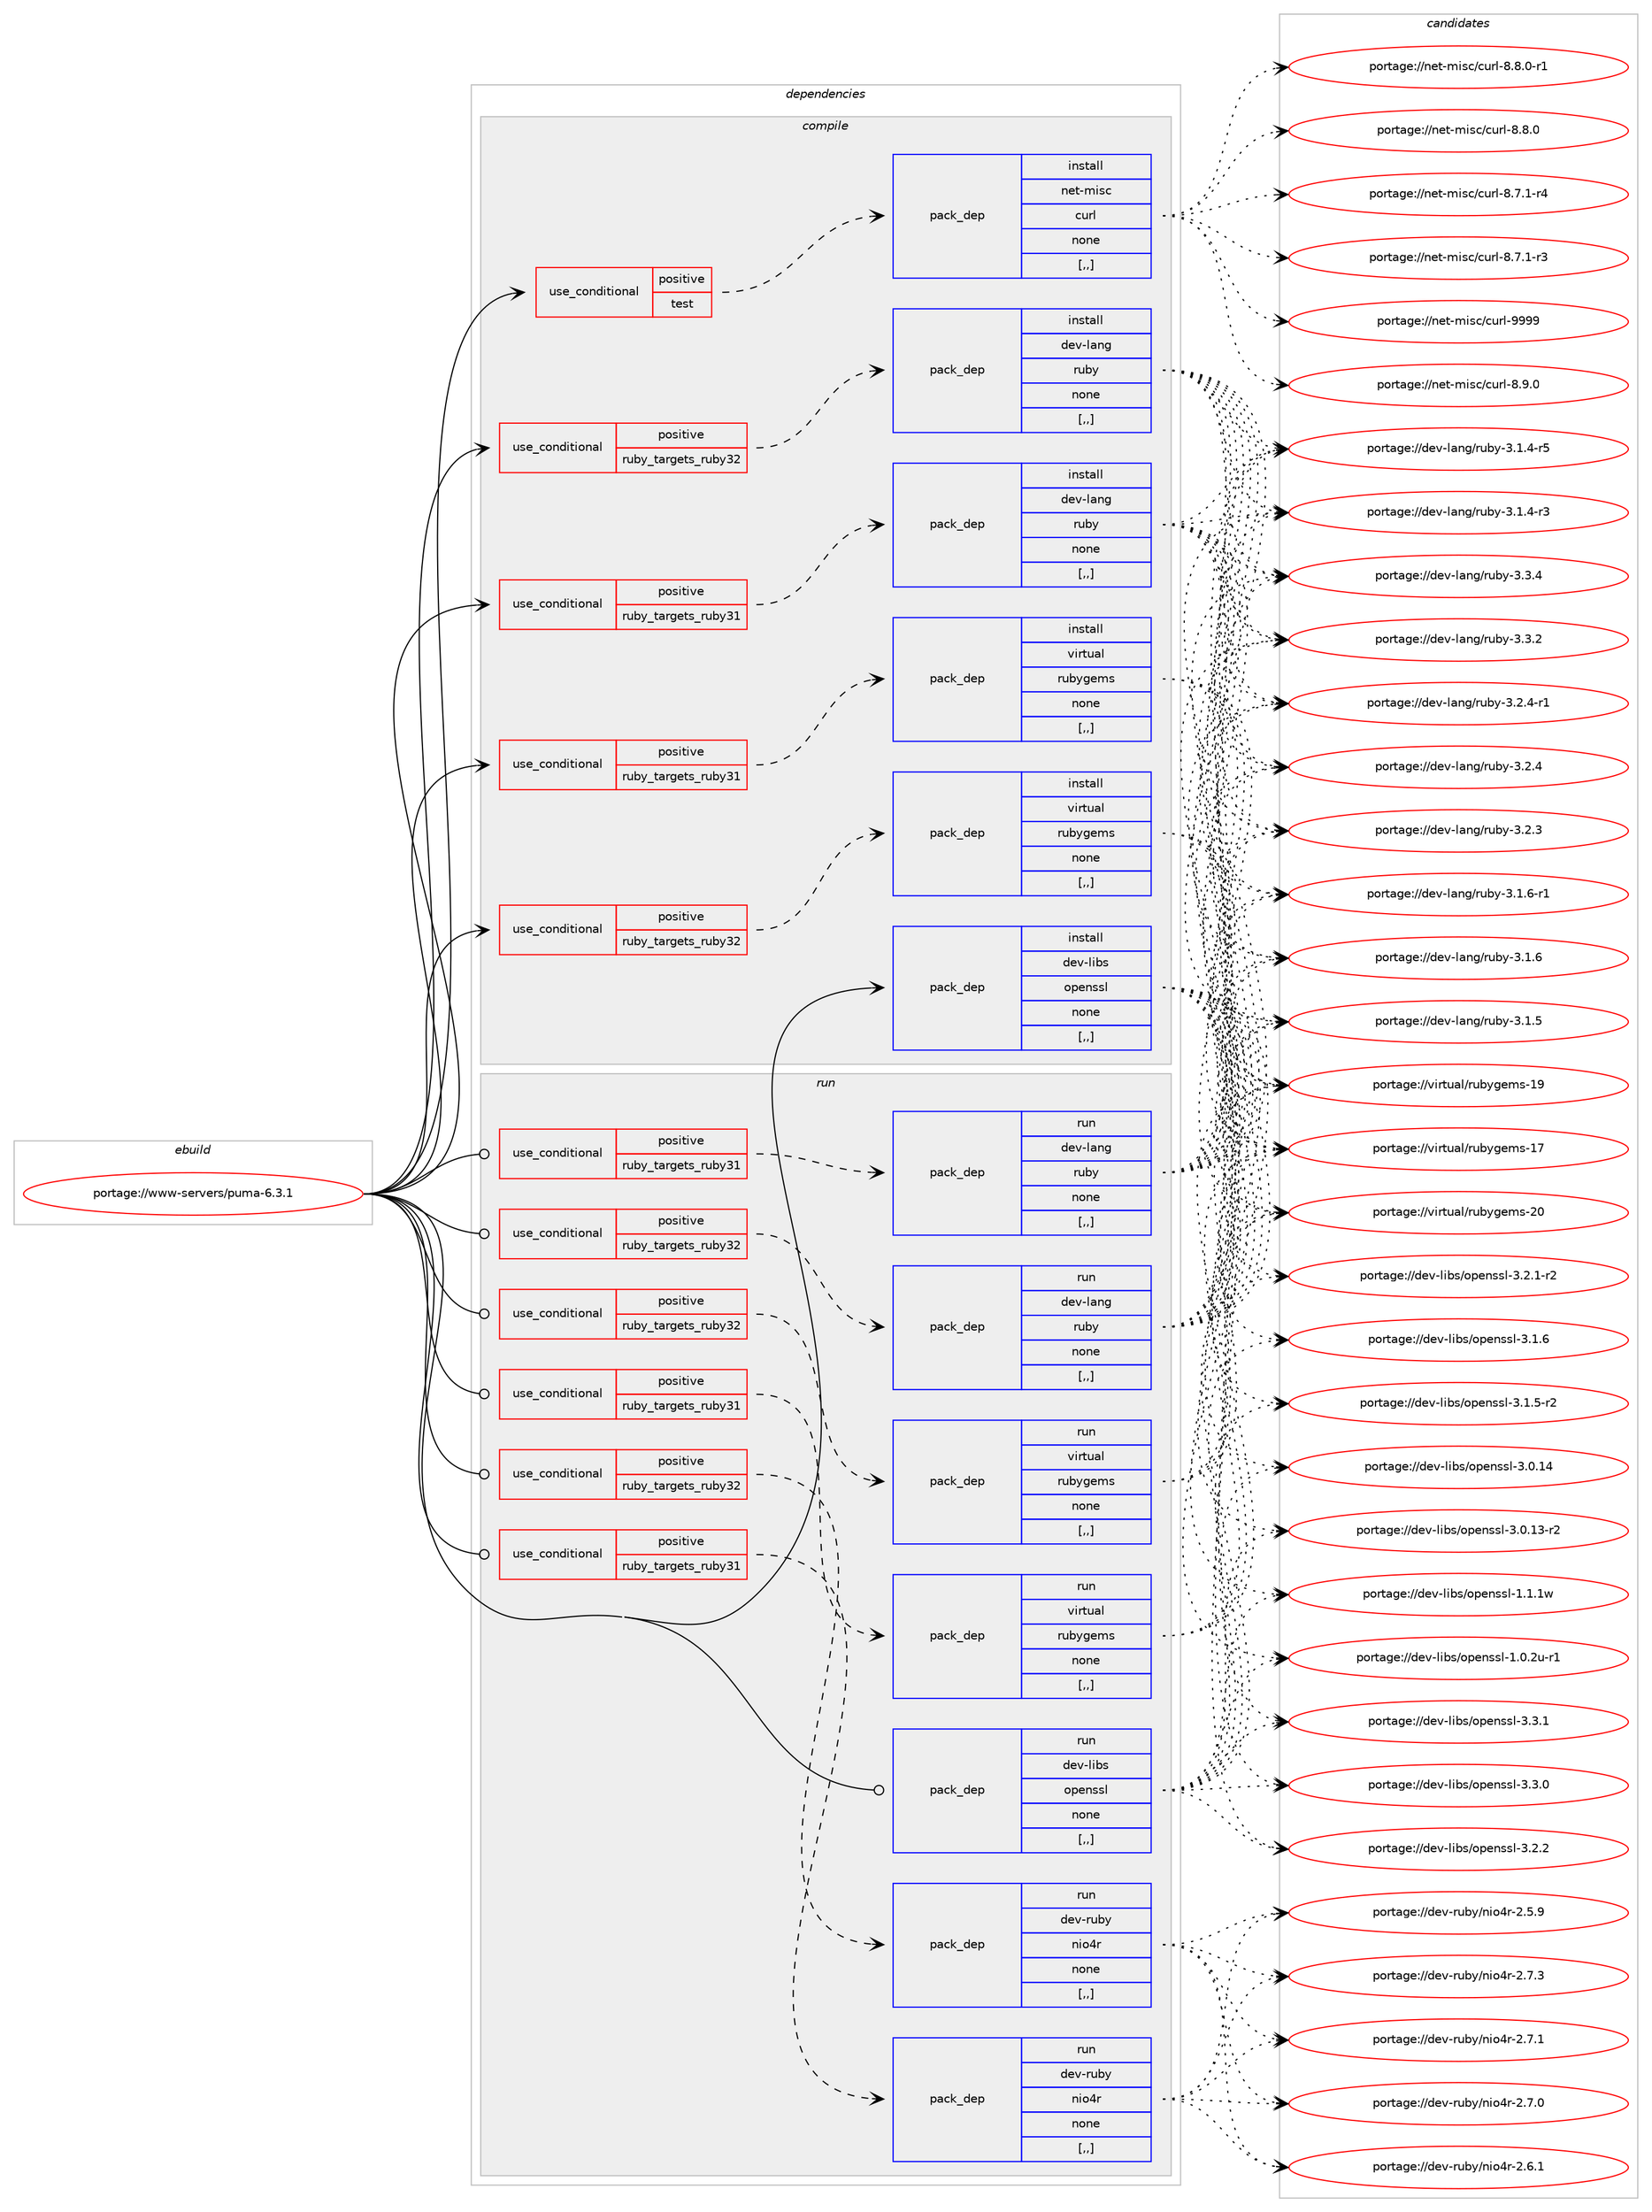digraph prolog {

# *************
# Graph options
# *************

newrank=true;
concentrate=true;
compound=true;
graph [rankdir=LR,fontname=Helvetica,fontsize=10,ranksep=1.5];#, ranksep=2.5, nodesep=0.2];
edge  [arrowhead=vee];
node  [fontname=Helvetica,fontsize=10];

# **********
# The ebuild
# **********

subgraph cluster_leftcol {
color=gray;
label=<<i>ebuild</i>>;
id [label="portage://www-servers/puma-6.3.1", color=red, width=4, href="../www-servers/puma-6.3.1.svg"];
}

# ****************
# The dependencies
# ****************

subgraph cluster_midcol {
color=gray;
label=<<i>dependencies</i>>;
subgraph cluster_compile {
fillcolor="#eeeeee";
style=filled;
label=<<i>compile</i>>;
subgraph cond121486 {
dependency455012 [label=<<TABLE BORDER="0" CELLBORDER="1" CELLSPACING="0" CELLPADDING="4"><TR><TD ROWSPAN="3" CELLPADDING="10">use_conditional</TD></TR><TR><TD>positive</TD></TR><TR><TD>ruby_targets_ruby31</TD></TR></TABLE>>, shape=none, color=red];
subgraph pack330155 {
dependency455013 [label=<<TABLE BORDER="0" CELLBORDER="1" CELLSPACING="0" CELLPADDING="4" WIDTH="220"><TR><TD ROWSPAN="6" CELLPADDING="30">pack_dep</TD></TR><TR><TD WIDTH="110">install</TD></TR><TR><TD>dev-lang</TD></TR><TR><TD>ruby</TD></TR><TR><TD>none</TD></TR><TR><TD>[,,]</TD></TR></TABLE>>, shape=none, color=blue];
}
dependency455012:e -> dependency455013:w [weight=20,style="dashed",arrowhead="vee"];
}
id:e -> dependency455012:w [weight=20,style="solid",arrowhead="vee"];
subgraph cond121487 {
dependency455014 [label=<<TABLE BORDER="0" CELLBORDER="1" CELLSPACING="0" CELLPADDING="4"><TR><TD ROWSPAN="3" CELLPADDING="10">use_conditional</TD></TR><TR><TD>positive</TD></TR><TR><TD>ruby_targets_ruby31</TD></TR></TABLE>>, shape=none, color=red];
subgraph pack330156 {
dependency455015 [label=<<TABLE BORDER="0" CELLBORDER="1" CELLSPACING="0" CELLPADDING="4" WIDTH="220"><TR><TD ROWSPAN="6" CELLPADDING="30">pack_dep</TD></TR><TR><TD WIDTH="110">install</TD></TR><TR><TD>virtual</TD></TR><TR><TD>rubygems</TD></TR><TR><TD>none</TD></TR><TR><TD>[,,]</TD></TR></TABLE>>, shape=none, color=blue];
}
dependency455014:e -> dependency455015:w [weight=20,style="dashed",arrowhead="vee"];
}
id:e -> dependency455014:w [weight=20,style="solid",arrowhead="vee"];
subgraph cond121488 {
dependency455016 [label=<<TABLE BORDER="0" CELLBORDER="1" CELLSPACING="0" CELLPADDING="4"><TR><TD ROWSPAN="3" CELLPADDING="10">use_conditional</TD></TR><TR><TD>positive</TD></TR><TR><TD>ruby_targets_ruby32</TD></TR></TABLE>>, shape=none, color=red];
subgraph pack330157 {
dependency455017 [label=<<TABLE BORDER="0" CELLBORDER="1" CELLSPACING="0" CELLPADDING="4" WIDTH="220"><TR><TD ROWSPAN="6" CELLPADDING="30">pack_dep</TD></TR><TR><TD WIDTH="110">install</TD></TR><TR><TD>dev-lang</TD></TR><TR><TD>ruby</TD></TR><TR><TD>none</TD></TR><TR><TD>[,,]</TD></TR></TABLE>>, shape=none, color=blue];
}
dependency455016:e -> dependency455017:w [weight=20,style="dashed",arrowhead="vee"];
}
id:e -> dependency455016:w [weight=20,style="solid",arrowhead="vee"];
subgraph cond121489 {
dependency455018 [label=<<TABLE BORDER="0" CELLBORDER="1" CELLSPACING="0" CELLPADDING="4"><TR><TD ROWSPAN="3" CELLPADDING="10">use_conditional</TD></TR><TR><TD>positive</TD></TR><TR><TD>ruby_targets_ruby32</TD></TR></TABLE>>, shape=none, color=red];
subgraph pack330158 {
dependency455019 [label=<<TABLE BORDER="0" CELLBORDER="1" CELLSPACING="0" CELLPADDING="4" WIDTH="220"><TR><TD ROWSPAN="6" CELLPADDING="30">pack_dep</TD></TR><TR><TD WIDTH="110">install</TD></TR><TR><TD>virtual</TD></TR><TR><TD>rubygems</TD></TR><TR><TD>none</TD></TR><TR><TD>[,,]</TD></TR></TABLE>>, shape=none, color=blue];
}
dependency455018:e -> dependency455019:w [weight=20,style="dashed",arrowhead="vee"];
}
id:e -> dependency455018:w [weight=20,style="solid",arrowhead="vee"];
subgraph cond121490 {
dependency455020 [label=<<TABLE BORDER="0" CELLBORDER="1" CELLSPACING="0" CELLPADDING="4"><TR><TD ROWSPAN="3" CELLPADDING="10">use_conditional</TD></TR><TR><TD>positive</TD></TR><TR><TD>test</TD></TR></TABLE>>, shape=none, color=red];
subgraph pack330159 {
dependency455021 [label=<<TABLE BORDER="0" CELLBORDER="1" CELLSPACING="0" CELLPADDING="4" WIDTH="220"><TR><TD ROWSPAN="6" CELLPADDING="30">pack_dep</TD></TR><TR><TD WIDTH="110">install</TD></TR><TR><TD>net-misc</TD></TR><TR><TD>curl</TD></TR><TR><TD>none</TD></TR><TR><TD>[,,]</TD></TR></TABLE>>, shape=none, color=blue];
}
dependency455020:e -> dependency455021:w [weight=20,style="dashed",arrowhead="vee"];
}
id:e -> dependency455020:w [weight=20,style="solid",arrowhead="vee"];
subgraph pack330160 {
dependency455022 [label=<<TABLE BORDER="0" CELLBORDER="1" CELLSPACING="0" CELLPADDING="4" WIDTH="220"><TR><TD ROWSPAN="6" CELLPADDING="30">pack_dep</TD></TR><TR><TD WIDTH="110">install</TD></TR><TR><TD>dev-libs</TD></TR><TR><TD>openssl</TD></TR><TR><TD>none</TD></TR><TR><TD>[,,]</TD></TR></TABLE>>, shape=none, color=blue];
}
id:e -> dependency455022:w [weight=20,style="solid",arrowhead="vee"];
}
subgraph cluster_compileandrun {
fillcolor="#eeeeee";
style=filled;
label=<<i>compile and run</i>>;
}
subgraph cluster_run {
fillcolor="#eeeeee";
style=filled;
label=<<i>run</i>>;
subgraph cond121491 {
dependency455023 [label=<<TABLE BORDER="0" CELLBORDER="1" CELLSPACING="0" CELLPADDING="4"><TR><TD ROWSPAN="3" CELLPADDING="10">use_conditional</TD></TR><TR><TD>positive</TD></TR><TR><TD>ruby_targets_ruby31</TD></TR></TABLE>>, shape=none, color=red];
subgraph pack330161 {
dependency455024 [label=<<TABLE BORDER="0" CELLBORDER="1" CELLSPACING="0" CELLPADDING="4" WIDTH="220"><TR><TD ROWSPAN="6" CELLPADDING="30">pack_dep</TD></TR><TR><TD WIDTH="110">run</TD></TR><TR><TD>dev-lang</TD></TR><TR><TD>ruby</TD></TR><TR><TD>none</TD></TR><TR><TD>[,,]</TD></TR></TABLE>>, shape=none, color=blue];
}
dependency455023:e -> dependency455024:w [weight=20,style="dashed",arrowhead="vee"];
}
id:e -> dependency455023:w [weight=20,style="solid",arrowhead="odot"];
subgraph cond121492 {
dependency455025 [label=<<TABLE BORDER="0" CELLBORDER="1" CELLSPACING="0" CELLPADDING="4"><TR><TD ROWSPAN="3" CELLPADDING="10">use_conditional</TD></TR><TR><TD>positive</TD></TR><TR><TD>ruby_targets_ruby31</TD></TR></TABLE>>, shape=none, color=red];
subgraph pack330162 {
dependency455026 [label=<<TABLE BORDER="0" CELLBORDER="1" CELLSPACING="0" CELLPADDING="4" WIDTH="220"><TR><TD ROWSPAN="6" CELLPADDING="30">pack_dep</TD></TR><TR><TD WIDTH="110">run</TD></TR><TR><TD>dev-ruby</TD></TR><TR><TD>nio4r</TD></TR><TR><TD>none</TD></TR><TR><TD>[,,]</TD></TR></TABLE>>, shape=none, color=blue];
}
dependency455025:e -> dependency455026:w [weight=20,style="dashed",arrowhead="vee"];
}
id:e -> dependency455025:w [weight=20,style="solid",arrowhead="odot"];
subgraph cond121493 {
dependency455027 [label=<<TABLE BORDER="0" CELLBORDER="1" CELLSPACING="0" CELLPADDING="4"><TR><TD ROWSPAN="3" CELLPADDING="10">use_conditional</TD></TR><TR><TD>positive</TD></TR><TR><TD>ruby_targets_ruby31</TD></TR></TABLE>>, shape=none, color=red];
subgraph pack330163 {
dependency455028 [label=<<TABLE BORDER="0" CELLBORDER="1" CELLSPACING="0" CELLPADDING="4" WIDTH="220"><TR><TD ROWSPAN="6" CELLPADDING="30">pack_dep</TD></TR><TR><TD WIDTH="110">run</TD></TR><TR><TD>virtual</TD></TR><TR><TD>rubygems</TD></TR><TR><TD>none</TD></TR><TR><TD>[,,]</TD></TR></TABLE>>, shape=none, color=blue];
}
dependency455027:e -> dependency455028:w [weight=20,style="dashed",arrowhead="vee"];
}
id:e -> dependency455027:w [weight=20,style="solid",arrowhead="odot"];
subgraph cond121494 {
dependency455029 [label=<<TABLE BORDER="0" CELLBORDER="1" CELLSPACING="0" CELLPADDING="4"><TR><TD ROWSPAN="3" CELLPADDING="10">use_conditional</TD></TR><TR><TD>positive</TD></TR><TR><TD>ruby_targets_ruby32</TD></TR></TABLE>>, shape=none, color=red];
subgraph pack330164 {
dependency455030 [label=<<TABLE BORDER="0" CELLBORDER="1" CELLSPACING="0" CELLPADDING="4" WIDTH="220"><TR><TD ROWSPAN="6" CELLPADDING="30">pack_dep</TD></TR><TR><TD WIDTH="110">run</TD></TR><TR><TD>dev-lang</TD></TR><TR><TD>ruby</TD></TR><TR><TD>none</TD></TR><TR><TD>[,,]</TD></TR></TABLE>>, shape=none, color=blue];
}
dependency455029:e -> dependency455030:w [weight=20,style="dashed",arrowhead="vee"];
}
id:e -> dependency455029:w [weight=20,style="solid",arrowhead="odot"];
subgraph cond121495 {
dependency455031 [label=<<TABLE BORDER="0" CELLBORDER="1" CELLSPACING="0" CELLPADDING="4"><TR><TD ROWSPAN="3" CELLPADDING="10">use_conditional</TD></TR><TR><TD>positive</TD></TR><TR><TD>ruby_targets_ruby32</TD></TR></TABLE>>, shape=none, color=red];
subgraph pack330165 {
dependency455032 [label=<<TABLE BORDER="0" CELLBORDER="1" CELLSPACING="0" CELLPADDING="4" WIDTH="220"><TR><TD ROWSPAN="6" CELLPADDING="30">pack_dep</TD></TR><TR><TD WIDTH="110">run</TD></TR><TR><TD>dev-ruby</TD></TR><TR><TD>nio4r</TD></TR><TR><TD>none</TD></TR><TR><TD>[,,]</TD></TR></TABLE>>, shape=none, color=blue];
}
dependency455031:e -> dependency455032:w [weight=20,style="dashed",arrowhead="vee"];
}
id:e -> dependency455031:w [weight=20,style="solid",arrowhead="odot"];
subgraph cond121496 {
dependency455033 [label=<<TABLE BORDER="0" CELLBORDER="1" CELLSPACING="0" CELLPADDING="4"><TR><TD ROWSPAN="3" CELLPADDING="10">use_conditional</TD></TR><TR><TD>positive</TD></TR><TR><TD>ruby_targets_ruby32</TD></TR></TABLE>>, shape=none, color=red];
subgraph pack330166 {
dependency455034 [label=<<TABLE BORDER="0" CELLBORDER="1" CELLSPACING="0" CELLPADDING="4" WIDTH="220"><TR><TD ROWSPAN="6" CELLPADDING="30">pack_dep</TD></TR><TR><TD WIDTH="110">run</TD></TR><TR><TD>virtual</TD></TR><TR><TD>rubygems</TD></TR><TR><TD>none</TD></TR><TR><TD>[,,]</TD></TR></TABLE>>, shape=none, color=blue];
}
dependency455033:e -> dependency455034:w [weight=20,style="dashed",arrowhead="vee"];
}
id:e -> dependency455033:w [weight=20,style="solid",arrowhead="odot"];
subgraph pack330167 {
dependency455035 [label=<<TABLE BORDER="0" CELLBORDER="1" CELLSPACING="0" CELLPADDING="4" WIDTH="220"><TR><TD ROWSPAN="6" CELLPADDING="30">pack_dep</TD></TR><TR><TD WIDTH="110">run</TD></TR><TR><TD>dev-libs</TD></TR><TR><TD>openssl</TD></TR><TR><TD>none</TD></TR><TR><TD>[,,]</TD></TR></TABLE>>, shape=none, color=blue];
}
id:e -> dependency455035:w [weight=20,style="solid",arrowhead="odot"];
}
}

# **************
# The candidates
# **************

subgraph cluster_choices {
rank=same;
color=gray;
label=<<i>candidates</i>>;

subgraph choice330155 {
color=black;
nodesep=1;
choice10010111845108971101034711411798121455146514652 [label="portage://dev-lang/ruby-3.3.4", color=red, width=4,href="../dev-lang/ruby-3.3.4.svg"];
choice10010111845108971101034711411798121455146514650 [label="portage://dev-lang/ruby-3.3.2", color=red, width=4,href="../dev-lang/ruby-3.3.2.svg"];
choice100101118451089711010347114117981214551465046524511449 [label="portage://dev-lang/ruby-3.2.4-r1", color=red, width=4,href="../dev-lang/ruby-3.2.4-r1.svg"];
choice10010111845108971101034711411798121455146504652 [label="portage://dev-lang/ruby-3.2.4", color=red, width=4,href="../dev-lang/ruby-3.2.4.svg"];
choice10010111845108971101034711411798121455146504651 [label="portage://dev-lang/ruby-3.2.3", color=red, width=4,href="../dev-lang/ruby-3.2.3.svg"];
choice100101118451089711010347114117981214551464946544511449 [label="portage://dev-lang/ruby-3.1.6-r1", color=red, width=4,href="../dev-lang/ruby-3.1.6-r1.svg"];
choice10010111845108971101034711411798121455146494654 [label="portage://dev-lang/ruby-3.1.6", color=red, width=4,href="../dev-lang/ruby-3.1.6.svg"];
choice10010111845108971101034711411798121455146494653 [label="portage://dev-lang/ruby-3.1.5", color=red, width=4,href="../dev-lang/ruby-3.1.5.svg"];
choice100101118451089711010347114117981214551464946524511453 [label="portage://dev-lang/ruby-3.1.4-r5", color=red, width=4,href="../dev-lang/ruby-3.1.4-r5.svg"];
choice100101118451089711010347114117981214551464946524511451 [label="portage://dev-lang/ruby-3.1.4-r3", color=red, width=4,href="../dev-lang/ruby-3.1.4-r3.svg"];
dependency455013:e -> choice10010111845108971101034711411798121455146514652:w [style=dotted,weight="100"];
dependency455013:e -> choice10010111845108971101034711411798121455146514650:w [style=dotted,weight="100"];
dependency455013:e -> choice100101118451089711010347114117981214551465046524511449:w [style=dotted,weight="100"];
dependency455013:e -> choice10010111845108971101034711411798121455146504652:w [style=dotted,weight="100"];
dependency455013:e -> choice10010111845108971101034711411798121455146504651:w [style=dotted,weight="100"];
dependency455013:e -> choice100101118451089711010347114117981214551464946544511449:w [style=dotted,weight="100"];
dependency455013:e -> choice10010111845108971101034711411798121455146494654:w [style=dotted,weight="100"];
dependency455013:e -> choice10010111845108971101034711411798121455146494653:w [style=dotted,weight="100"];
dependency455013:e -> choice100101118451089711010347114117981214551464946524511453:w [style=dotted,weight="100"];
dependency455013:e -> choice100101118451089711010347114117981214551464946524511451:w [style=dotted,weight="100"];
}
subgraph choice330156 {
color=black;
nodesep=1;
choice118105114116117971084711411798121103101109115455048 [label="portage://virtual/rubygems-20", color=red, width=4,href="../virtual/rubygems-20.svg"];
choice118105114116117971084711411798121103101109115454957 [label="portage://virtual/rubygems-19", color=red, width=4,href="../virtual/rubygems-19.svg"];
choice118105114116117971084711411798121103101109115454955 [label="portage://virtual/rubygems-17", color=red, width=4,href="../virtual/rubygems-17.svg"];
dependency455015:e -> choice118105114116117971084711411798121103101109115455048:w [style=dotted,weight="100"];
dependency455015:e -> choice118105114116117971084711411798121103101109115454957:w [style=dotted,weight="100"];
dependency455015:e -> choice118105114116117971084711411798121103101109115454955:w [style=dotted,weight="100"];
}
subgraph choice330157 {
color=black;
nodesep=1;
choice10010111845108971101034711411798121455146514652 [label="portage://dev-lang/ruby-3.3.4", color=red, width=4,href="../dev-lang/ruby-3.3.4.svg"];
choice10010111845108971101034711411798121455146514650 [label="portage://dev-lang/ruby-3.3.2", color=red, width=4,href="../dev-lang/ruby-3.3.2.svg"];
choice100101118451089711010347114117981214551465046524511449 [label="portage://dev-lang/ruby-3.2.4-r1", color=red, width=4,href="../dev-lang/ruby-3.2.4-r1.svg"];
choice10010111845108971101034711411798121455146504652 [label="portage://dev-lang/ruby-3.2.4", color=red, width=4,href="../dev-lang/ruby-3.2.4.svg"];
choice10010111845108971101034711411798121455146504651 [label="portage://dev-lang/ruby-3.2.3", color=red, width=4,href="../dev-lang/ruby-3.2.3.svg"];
choice100101118451089711010347114117981214551464946544511449 [label="portage://dev-lang/ruby-3.1.6-r1", color=red, width=4,href="../dev-lang/ruby-3.1.6-r1.svg"];
choice10010111845108971101034711411798121455146494654 [label="portage://dev-lang/ruby-3.1.6", color=red, width=4,href="../dev-lang/ruby-3.1.6.svg"];
choice10010111845108971101034711411798121455146494653 [label="portage://dev-lang/ruby-3.1.5", color=red, width=4,href="../dev-lang/ruby-3.1.5.svg"];
choice100101118451089711010347114117981214551464946524511453 [label="portage://dev-lang/ruby-3.1.4-r5", color=red, width=4,href="../dev-lang/ruby-3.1.4-r5.svg"];
choice100101118451089711010347114117981214551464946524511451 [label="portage://dev-lang/ruby-3.1.4-r3", color=red, width=4,href="../dev-lang/ruby-3.1.4-r3.svg"];
dependency455017:e -> choice10010111845108971101034711411798121455146514652:w [style=dotted,weight="100"];
dependency455017:e -> choice10010111845108971101034711411798121455146514650:w [style=dotted,weight="100"];
dependency455017:e -> choice100101118451089711010347114117981214551465046524511449:w [style=dotted,weight="100"];
dependency455017:e -> choice10010111845108971101034711411798121455146504652:w [style=dotted,weight="100"];
dependency455017:e -> choice10010111845108971101034711411798121455146504651:w [style=dotted,weight="100"];
dependency455017:e -> choice100101118451089711010347114117981214551464946544511449:w [style=dotted,weight="100"];
dependency455017:e -> choice10010111845108971101034711411798121455146494654:w [style=dotted,weight="100"];
dependency455017:e -> choice10010111845108971101034711411798121455146494653:w [style=dotted,weight="100"];
dependency455017:e -> choice100101118451089711010347114117981214551464946524511453:w [style=dotted,weight="100"];
dependency455017:e -> choice100101118451089711010347114117981214551464946524511451:w [style=dotted,weight="100"];
}
subgraph choice330158 {
color=black;
nodesep=1;
choice118105114116117971084711411798121103101109115455048 [label="portage://virtual/rubygems-20", color=red, width=4,href="../virtual/rubygems-20.svg"];
choice118105114116117971084711411798121103101109115454957 [label="portage://virtual/rubygems-19", color=red, width=4,href="../virtual/rubygems-19.svg"];
choice118105114116117971084711411798121103101109115454955 [label="portage://virtual/rubygems-17", color=red, width=4,href="../virtual/rubygems-17.svg"];
dependency455019:e -> choice118105114116117971084711411798121103101109115455048:w [style=dotted,weight="100"];
dependency455019:e -> choice118105114116117971084711411798121103101109115454957:w [style=dotted,weight="100"];
dependency455019:e -> choice118105114116117971084711411798121103101109115454955:w [style=dotted,weight="100"];
}
subgraph choice330159 {
color=black;
nodesep=1;
choice110101116451091051159947991171141084557575757 [label="portage://net-misc/curl-9999", color=red, width=4,href="../net-misc/curl-9999.svg"];
choice11010111645109105115994799117114108455646574648 [label="portage://net-misc/curl-8.9.0", color=red, width=4,href="../net-misc/curl-8.9.0.svg"];
choice110101116451091051159947991171141084556465646484511449 [label="portage://net-misc/curl-8.8.0-r1", color=red, width=4,href="../net-misc/curl-8.8.0-r1.svg"];
choice11010111645109105115994799117114108455646564648 [label="portage://net-misc/curl-8.8.0", color=red, width=4,href="../net-misc/curl-8.8.0.svg"];
choice110101116451091051159947991171141084556465546494511452 [label="portage://net-misc/curl-8.7.1-r4", color=red, width=4,href="../net-misc/curl-8.7.1-r4.svg"];
choice110101116451091051159947991171141084556465546494511451 [label="portage://net-misc/curl-8.7.1-r3", color=red, width=4,href="../net-misc/curl-8.7.1-r3.svg"];
dependency455021:e -> choice110101116451091051159947991171141084557575757:w [style=dotted,weight="100"];
dependency455021:e -> choice11010111645109105115994799117114108455646574648:w [style=dotted,weight="100"];
dependency455021:e -> choice110101116451091051159947991171141084556465646484511449:w [style=dotted,weight="100"];
dependency455021:e -> choice11010111645109105115994799117114108455646564648:w [style=dotted,weight="100"];
dependency455021:e -> choice110101116451091051159947991171141084556465546494511452:w [style=dotted,weight="100"];
dependency455021:e -> choice110101116451091051159947991171141084556465546494511451:w [style=dotted,weight="100"];
}
subgraph choice330160 {
color=black;
nodesep=1;
choice100101118451081059811547111112101110115115108455146514649 [label="portage://dev-libs/openssl-3.3.1", color=red, width=4,href="../dev-libs/openssl-3.3.1.svg"];
choice100101118451081059811547111112101110115115108455146514648 [label="portage://dev-libs/openssl-3.3.0", color=red, width=4,href="../dev-libs/openssl-3.3.0.svg"];
choice100101118451081059811547111112101110115115108455146504650 [label="portage://dev-libs/openssl-3.2.2", color=red, width=4,href="../dev-libs/openssl-3.2.2.svg"];
choice1001011184510810598115471111121011101151151084551465046494511450 [label="portage://dev-libs/openssl-3.2.1-r2", color=red, width=4,href="../dev-libs/openssl-3.2.1-r2.svg"];
choice100101118451081059811547111112101110115115108455146494654 [label="portage://dev-libs/openssl-3.1.6", color=red, width=4,href="../dev-libs/openssl-3.1.6.svg"];
choice1001011184510810598115471111121011101151151084551464946534511450 [label="portage://dev-libs/openssl-3.1.5-r2", color=red, width=4,href="../dev-libs/openssl-3.1.5-r2.svg"];
choice10010111845108105981154711111210111011511510845514648464952 [label="portage://dev-libs/openssl-3.0.14", color=red, width=4,href="../dev-libs/openssl-3.0.14.svg"];
choice100101118451081059811547111112101110115115108455146484649514511450 [label="portage://dev-libs/openssl-3.0.13-r2", color=red, width=4,href="../dev-libs/openssl-3.0.13-r2.svg"];
choice100101118451081059811547111112101110115115108454946494649119 [label="portage://dev-libs/openssl-1.1.1w", color=red, width=4,href="../dev-libs/openssl-1.1.1w.svg"];
choice1001011184510810598115471111121011101151151084549464846501174511449 [label="portage://dev-libs/openssl-1.0.2u-r1", color=red, width=4,href="../dev-libs/openssl-1.0.2u-r1.svg"];
dependency455022:e -> choice100101118451081059811547111112101110115115108455146514649:w [style=dotted,weight="100"];
dependency455022:e -> choice100101118451081059811547111112101110115115108455146514648:w [style=dotted,weight="100"];
dependency455022:e -> choice100101118451081059811547111112101110115115108455146504650:w [style=dotted,weight="100"];
dependency455022:e -> choice1001011184510810598115471111121011101151151084551465046494511450:w [style=dotted,weight="100"];
dependency455022:e -> choice100101118451081059811547111112101110115115108455146494654:w [style=dotted,weight="100"];
dependency455022:e -> choice1001011184510810598115471111121011101151151084551464946534511450:w [style=dotted,weight="100"];
dependency455022:e -> choice10010111845108105981154711111210111011511510845514648464952:w [style=dotted,weight="100"];
dependency455022:e -> choice100101118451081059811547111112101110115115108455146484649514511450:w [style=dotted,weight="100"];
dependency455022:e -> choice100101118451081059811547111112101110115115108454946494649119:w [style=dotted,weight="100"];
dependency455022:e -> choice1001011184510810598115471111121011101151151084549464846501174511449:w [style=dotted,weight="100"];
}
subgraph choice330161 {
color=black;
nodesep=1;
choice10010111845108971101034711411798121455146514652 [label="portage://dev-lang/ruby-3.3.4", color=red, width=4,href="../dev-lang/ruby-3.3.4.svg"];
choice10010111845108971101034711411798121455146514650 [label="portage://dev-lang/ruby-3.3.2", color=red, width=4,href="../dev-lang/ruby-3.3.2.svg"];
choice100101118451089711010347114117981214551465046524511449 [label="portage://dev-lang/ruby-3.2.4-r1", color=red, width=4,href="../dev-lang/ruby-3.2.4-r1.svg"];
choice10010111845108971101034711411798121455146504652 [label="portage://dev-lang/ruby-3.2.4", color=red, width=4,href="../dev-lang/ruby-3.2.4.svg"];
choice10010111845108971101034711411798121455146504651 [label="portage://dev-lang/ruby-3.2.3", color=red, width=4,href="../dev-lang/ruby-3.2.3.svg"];
choice100101118451089711010347114117981214551464946544511449 [label="portage://dev-lang/ruby-3.1.6-r1", color=red, width=4,href="../dev-lang/ruby-3.1.6-r1.svg"];
choice10010111845108971101034711411798121455146494654 [label="portage://dev-lang/ruby-3.1.6", color=red, width=4,href="../dev-lang/ruby-3.1.6.svg"];
choice10010111845108971101034711411798121455146494653 [label="portage://dev-lang/ruby-3.1.5", color=red, width=4,href="../dev-lang/ruby-3.1.5.svg"];
choice100101118451089711010347114117981214551464946524511453 [label="portage://dev-lang/ruby-3.1.4-r5", color=red, width=4,href="../dev-lang/ruby-3.1.4-r5.svg"];
choice100101118451089711010347114117981214551464946524511451 [label="portage://dev-lang/ruby-3.1.4-r3", color=red, width=4,href="../dev-lang/ruby-3.1.4-r3.svg"];
dependency455024:e -> choice10010111845108971101034711411798121455146514652:w [style=dotted,weight="100"];
dependency455024:e -> choice10010111845108971101034711411798121455146514650:w [style=dotted,weight="100"];
dependency455024:e -> choice100101118451089711010347114117981214551465046524511449:w [style=dotted,weight="100"];
dependency455024:e -> choice10010111845108971101034711411798121455146504652:w [style=dotted,weight="100"];
dependency455024:e -> choice10010111845108971101034711411798121455146504651:w [style=dotted,weight="100"];
dependency455024:e -> choice100101118451089711010347114117981214551464946544511449:w [style=dotted,weight="100"];
dependency455024:e -> choice10010111845108971101034711411798121455146494654:w [style=dotted,weight="100"];
dependency455024:e -> choice10010111845108971101034711411798121455146494653:w [style=dotted,weight="100"];
dependency455024:e -> choice100101118451089711010347114117981214551464946524511453:w [style=dotted,weight="100"];
dependency455024:e -> choice100101118451089711010347114117981214551464946524511451:w [style=dotted,weight="100"];
}
subgraph choice330162 {
color=black;
nodesep=1;
choice10010111845114117981214711010511152114455046554651 [label="portage://dev-ruby/nio4r-2.7.3", color=red, width=4,href="../dev-ruby/nio4r-2.7.3.svg"];
choice10010111845114117981214711010511152114455046554649 [label="portage://dev-ruby/nio4r-2.7.1", color=red, width=4,href="../dev-ruby/nio4r-2.7.1.svg"];
choice10010111845114117981214711010511152114455046554648 [label="portage://dev-ruby/nio4r-2.7.0", color=red, width=4,href="../dev-ruby/nio4r-2.7.0.svg"];
choice10010111845114117981214711010511152114455046544649 [label="portage://dev-ruby/nio4r-2.6.1", color=red, width=4,href="../dev-ruby/nio4r-2.6.1.svg"];
choice10010111845114117981214711010511152114455046534657 [label="portage://dev-ruby/nio4r-2.5.9", color=red, width=4,href="../dev-ruby/nio4r-2.5.9.svg"];
dependency455026:e -> choice10010111845114117981214711010511152114455046554651:w [style=dotted,weight="100"];
dependency455026:e -> choice10010111845114117981214711010511152114455046554649:w [style=dotted,weight="100"];
dependency455026:e -> choice10010111845114117981214711010511152114455046554648:w [style=dotted,weight="100"];
dependency455026:e -> choice10010111845114117981214711010511152114455046544649:w [style=dotted,weight="100"];
dependency455026:e -> choice10010111845114117981214711010511152114455046534657:w [style=dotted,weight="100"];
}
subgraph choice330163 {
color=black;
nodesep=1;
choice118105114116117971084711411798121103101109115455048 [label="portage://virtual/rubygems-20", color=red, width=4,href="../virtual/rubygems-20.svg"];
choice118105114116117971084711411798121103101109115454957 [label="portage://virtual/rubygems-19", color=red, width=4,href="../virtual/rubygems-19.svg"];
choice118105114116117971084711411798121103101109115454955 [label="portage://virtual/rubygems-17", color=red, width=4,href="../virtual/rubygems-17.svg"];
dependency455028:e -> choice118105114116117971084711411798121103101109115455048:w [style=dotted,weight="100"];
dependency455028:e -> choice118105114116117971084711411798121103101109115454957:w [style=dotted,weight="100"];
dependency455028:e -> choice118105114116117971084711411798121103101109115454955:w [style=dotted,weight="100"];
}
subgraph choice330164 {
color=black;
nodesep=1;
choice10010111845108971101034711411798121455146514652 [label="portage://dev-lang/ruby-3.3.4", color=red, width=4,href="../dev-lang/ruby-3.3.4.svg"];
choice10010111845108971101034711411798121455146514650 [label="portage://dev-lang/ruby-3.3.2", color=red, width=4,href="../dev-lang/ruby-3.3.2.svg"];
choice100101118451089711010347114117981214551465046524511449 [label="portage://dev-lang/ruby-3.2.4-r1", color=red, width=4,href="../dev-lang/ruby-3.2.4-r1.svg"];
choice10010111845108971101034711411798121455146504652 [label="portage://dev-lang/ruby-3.2.4", color=red, width=4,href="../dev-lang/ruby-3.2.4.svg"];
choice10010111845108971101034711411798121455146504651 [label="portage://dev-lang/ruby-3.2.3", color=red, width=4,href="../dev-lang/ruby-3.2.3.svg"];
choice100101118451089711010347114117981214551464946544511449 [label="portage://dev-lang/ruby-3.1.6-r1", color=red, width=4,href="../dev-lang/ruby-3.1.6-r1.svg"];
choice10010111845108971101034711411798121455146494654 [label="portage://dev-lang/ruby-3.1.6", color=red, width=4,href="../dev-lang/ruby-3.1.6.svg"];
choice10010111845108971101034711411798121455146494653 [label="portage://dev-lang/ruby-3.1.5", color=red, width=4,href="../dev-lang/ruby-3.1.5.svg"];
choice100101118451089711010347114117981214551464946524511453 [label="portage://dev-lang/ruby-3.1.4-r5", color=red, width=4,href="../dev-lang/ruby-3.1.4-r5.svg"];
choice100101118451089711010347114117981214551464946524511451 [label="portage://dev-lang/ruby-3.1.4-r3", color=red, width=4,href="../dev-lang/ruby-3.1.4-r3.svg"];
dependency455030:e -> choice10010111845108971101034711411798121455146514652:w [style=dotted,weight="100"];
dependency455030:e -> choice10010111845108971101034711411798121455146514650:w [style=dotted,weight="100"];
dependency455030:e -> choice100101118451089711010347114117981214551465046524511449:w [style=dotted,weight="100"];
dependency455030:e -> choice10010111845108971101034711411798121455146504652:w [style=dotted,weight="100"];
dependency455030:e -> choice10010111845108971101034711411798121455146504651:w [style=dotted,weight="100"];
dependency455030:e -> choice100101118451089711010347114117981214551464946544511449:w [style=dotted,weight="100"];
dependency455030:e -> choice10010111845108971101034711411798121455146494654:w [style=dotted,weight="100"];
dependency455030:e -> choice10010111845108971101034711411798121455146494653:w [style=dotted,weight="100"];
dependency455030:e -> choice100101118451089711010347114117981214551464946524511453:w [style=dotted,weight="100"];
dependency455030:e -> choice100101118451089711010347114117981214551464946524511451:w [style=dotted,weight="100"];
}
subgraph choice330165 {
color=black;
nodesep=1;
choice10010111845114117981214711010511152114455046554651 [label="portage://dev-ruby/nio4r-2.7.3", color=red, width=4,href="../dev-ruby/nio4r-2.7.3.svg"];
choice10010111845114117981214711010511152114455046554649 [label="portage://dev-ruby/nio4r-2.7.1", color=red, width=4,href="../dev-ruby/nio4r-2.7.1.svg"];
choice10010111845114117981214711010511152114455046554648 [label="portage://dev-ruby/nio4r-2.7.0", color=red, width=4,href="../dev-ruby/nio4r-2.7.0.svg"];
choice10010111845114117981214711010511152114455046544649 [label="portage://dev-ruby/nio4r-2.6.1", color=red, width=4,href="../dev-ruby/nio4r-2.6.1.svg"];
choice10010111845114117981214711010511152114455046534657 [label="portage://dev-ruby/nio4r-2.5.9", color=red, width=4,href="../dev-ruby/nio4r-2.5.9.svg"];
dependency455032:e -> choice10010111845114117981214711010511152114455046554651:w [style=dotted,weight="100"];
dependency455032:e -> choice10010111845114117981214711010511152114455046554649:w [style=dotted,weight="100"];
dependency455032:e -> choice10010111845114117981214711010511152114455046554648:w [style=dotted,weight="100"];
dependency455032:e -> choice10010111845114117981214711010511152114455046544649:w [style=dotted,weight="100"];
dependency455032:e -> choice10010111845114117981214711010511152114455046534657:w [style=dotted,weight="100"];
}
subgraph choice330166 {
color=black;
nodesep=1;
choice118105114116117971084711411798121103101109115455048 [label="portage://virtual/rubygems-20", color=red, width=4,href="../virtual/rubygems-20.svg"];
choice118105114116117971084711411798121103101109115454957 [label="portage://virtual/rubygems-19", color=red, width=4,href="../virtual/rubygems-19.svg"];
choice118105114116117971084711411798121103101109115454955 [label="portage://virtual/rubygems-17", color=red, width=4,href="../virtual/rubygems-17.svg"];
dependency455034:e -> choice118105114116117971084711411798121103101109115455048:w [style=dotted,weight="100"];
dependency455034:e -> choice118105114116117971084711411798121103101109115454957:w [style=dotted,weight="100"];
dependency455034:e -> choice118105114116117971084711411798121103101109115454955:w [style=dotted,weight="100"];
}
subgraph choice330167 {
color=black;
nodesep=1;
choice100101118451081059811547111112101110115115108455146514649 [label="portage://dev-libs/openssl-3.3.1", color=red, width=4,href="../dev-libs/openssl-3.3.1.svg"];
choice100101118451081059811547111112101110115115108455146514648 [label="portage://dev-libs/openssl-3.3.0", color=red, width=4,href="../dev-libs/openssl-3.3.0.svg"];
choice100101118451081059811547111112101110115115108455146504650 [label="portage://dev-libs/openssl-3.2.2", color=red, width=4,href="../dev-libs/openssl-3.2.2.svg"];
choice1001011184510810598115471111121011101151151084551465046494511450 [label="portage://dev-libs/openssl-3.2.1-r2", color=red, width=4,href="../dev-libs/openssl-3.2.1-r2.svg"];
choice100101118451081059811547111112101110115115108455146494654 [label="portage://dev-libs/openssl-3.1.6", color=red, width=4,href="../dev-libs/openssl-3.1.6.svg"];
choice1001011184510810598115471111121011101151151084551464946534511450 [label="portage://dev-libs/openssl-3.1.5-r2", color=red, width=4,href="../dev-libs/openssl-3.1.5-r2.svg"];
choice10010111845108105981154711111210111011511510845514648464952 [label="portage://dev-libs/openssl-3.0.14", color=red, width=4,href="../dev-libs/openssl-3.0.14.svg"];
choice100101118451081059811547111112101110115115108455146484649514511450 [label="portage://dev-libs/openssl-3.0.13-r2", color=red, width=4,href="../dev-libs/openssl-3.0.13-r2.svg"];
choice100101118451081059811547111112101110115115108454946494649119 [label="portage://dev-libs/openssl-1.1.1w", color=red, width=4,href="../dev-libs/openssl-1.1.1w.svg"];
choice1001011184510810598115471111121011101151151084549464846501174511449 [label="portage://dev-libs/openssl-1.0.2u-r1", color=red, width=4,href="../dev-libs/openssl-1.0.2u-r1.svg"];
dependency455035:e -> choice100101118451081059811547111112101110115115108455146514649:w [style=dotted,weight="100"];
dependency455035:e -> choice100101118451081059811547111112101110115115108455146514648:w [style=dotted,weight="100"];
dependency455035:e -> choice100101118451081059811547111112101110115115108455146504650:w [style=dotted,weight="100"];
dependency455035:e -> choice1001011184510810598115471111121011101151151084551465046494511450:w [style=dotted,weight="100"];
dependency455035:e -> choice100101118451081059811547111112101110115115108455146494654:w [style=dotted,weight="100"];
dependency455035:e -> choice1001011184510810598115471111121011101151151084551464946534511450:w [style=dotted,weight="100"];
dependency455035:e -> choice10010111845108105981154711111210111011511510845514648464952:w [style=dotted,weight="100"];
dependency455035:e -> choice100101118451081059811547111112101110115115108455146484649514511450:w [style=dotted,weight="100"];
dependency455035:e -> choice100101118451081059811547111112101110115115108454946494649119:w [style=dotted,weight="100"];
dependency455035:e -> choice1001011184510810598115471111121011101151151084549464846501174511449:w [style=dotted,weight="100"];
}
}

}
